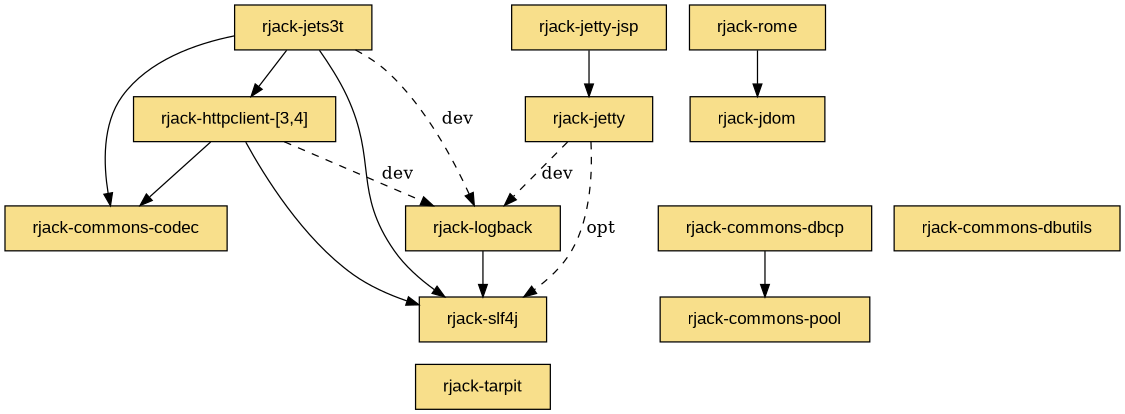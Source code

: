 digraph "RJack Gem Dependency Graph" {
  rankdir=TB
  size="7.5,10";
  node [ shape=box, style=filled, fillcolor="#f8df8b", fontname="Arial",
         margin="0.30,0.1" ];

  "rjack-jets3t" -> "rjack-httpclient";
  "rjack-jets3t" -> "rjack-commons-codec";
  "rjack-jets3t" -> "rjack-slf4j";
  "rjack-jets3t" -> "rjack-logback" [ style=dashed, label="dev" ];

  subgraph u {
    rank=same
    "rjack-rome"   [ target=_parent, URL="rome/" ];
    "rjack-jets3t" [ target=_parent, URL="jets3t/" ];
  }

  "rjack-jdom"     [ target=_parent, URL="jdom/" ];
  "rjack-rome" -> "rjack-jdom"

  "rjack-httpclient" [ target=_parent, URL="httpclient-3/",
                       shape=record, label="rjack-httpclient-[3,4]" ];

  "rjack-httpclient" -> "rjack-commons-codec";
  "rjack-httpclient" -> "rjack-logback" [ style=dashed, label="dev" ];
  "rjack-httpclient" -> "rjack-slf4j";

  "rjack-jetty"     [ target=_parent, URL="jetty/" ];
  "rjack-jetty-jsp" [ target=_parent, URL="jetty-jsp/" ];
  "rjack-jetty-jsp" -> "rjack-jetty";

  "rjack-jetty" -> "rjack-logback" [ style=dashed, label="dev" ];
  "rjack-jetty" -> "rjack-slf4j"   [ style=dashed, label="opt" ];

  "rjack-slf4j"   [ target=_parent, URL="slf4j/", group=log ];
  "rjack-logback" [ target=_parent, URL="logback/", group=log ];

  "rjack-logback" -> "rjack-slf4j";

  "rjack-commons-codec"   [ target=_parent, URL="commons-codec/", group=commons ];

  subgraph d {
    rank=same
    "rjack-commons-dbcp"    [ target=_parent, URL="commons-dbcp/", group=commons ];
    "rjack-commons-dbutils" [ target=_parent, URL="commons-dbutils/", group=commons ];
  }

  "rjack-commons-pool"    [ target=_parent, URL="commons-pool/", group=commons ];
  "rjack-commons-dbcp" -> "rjack-commons-pool";

  subgraph t {
    rank=sink
    "rjack-tarpit" [ target=_parent, URL="tarpit/" ];
  }

}

